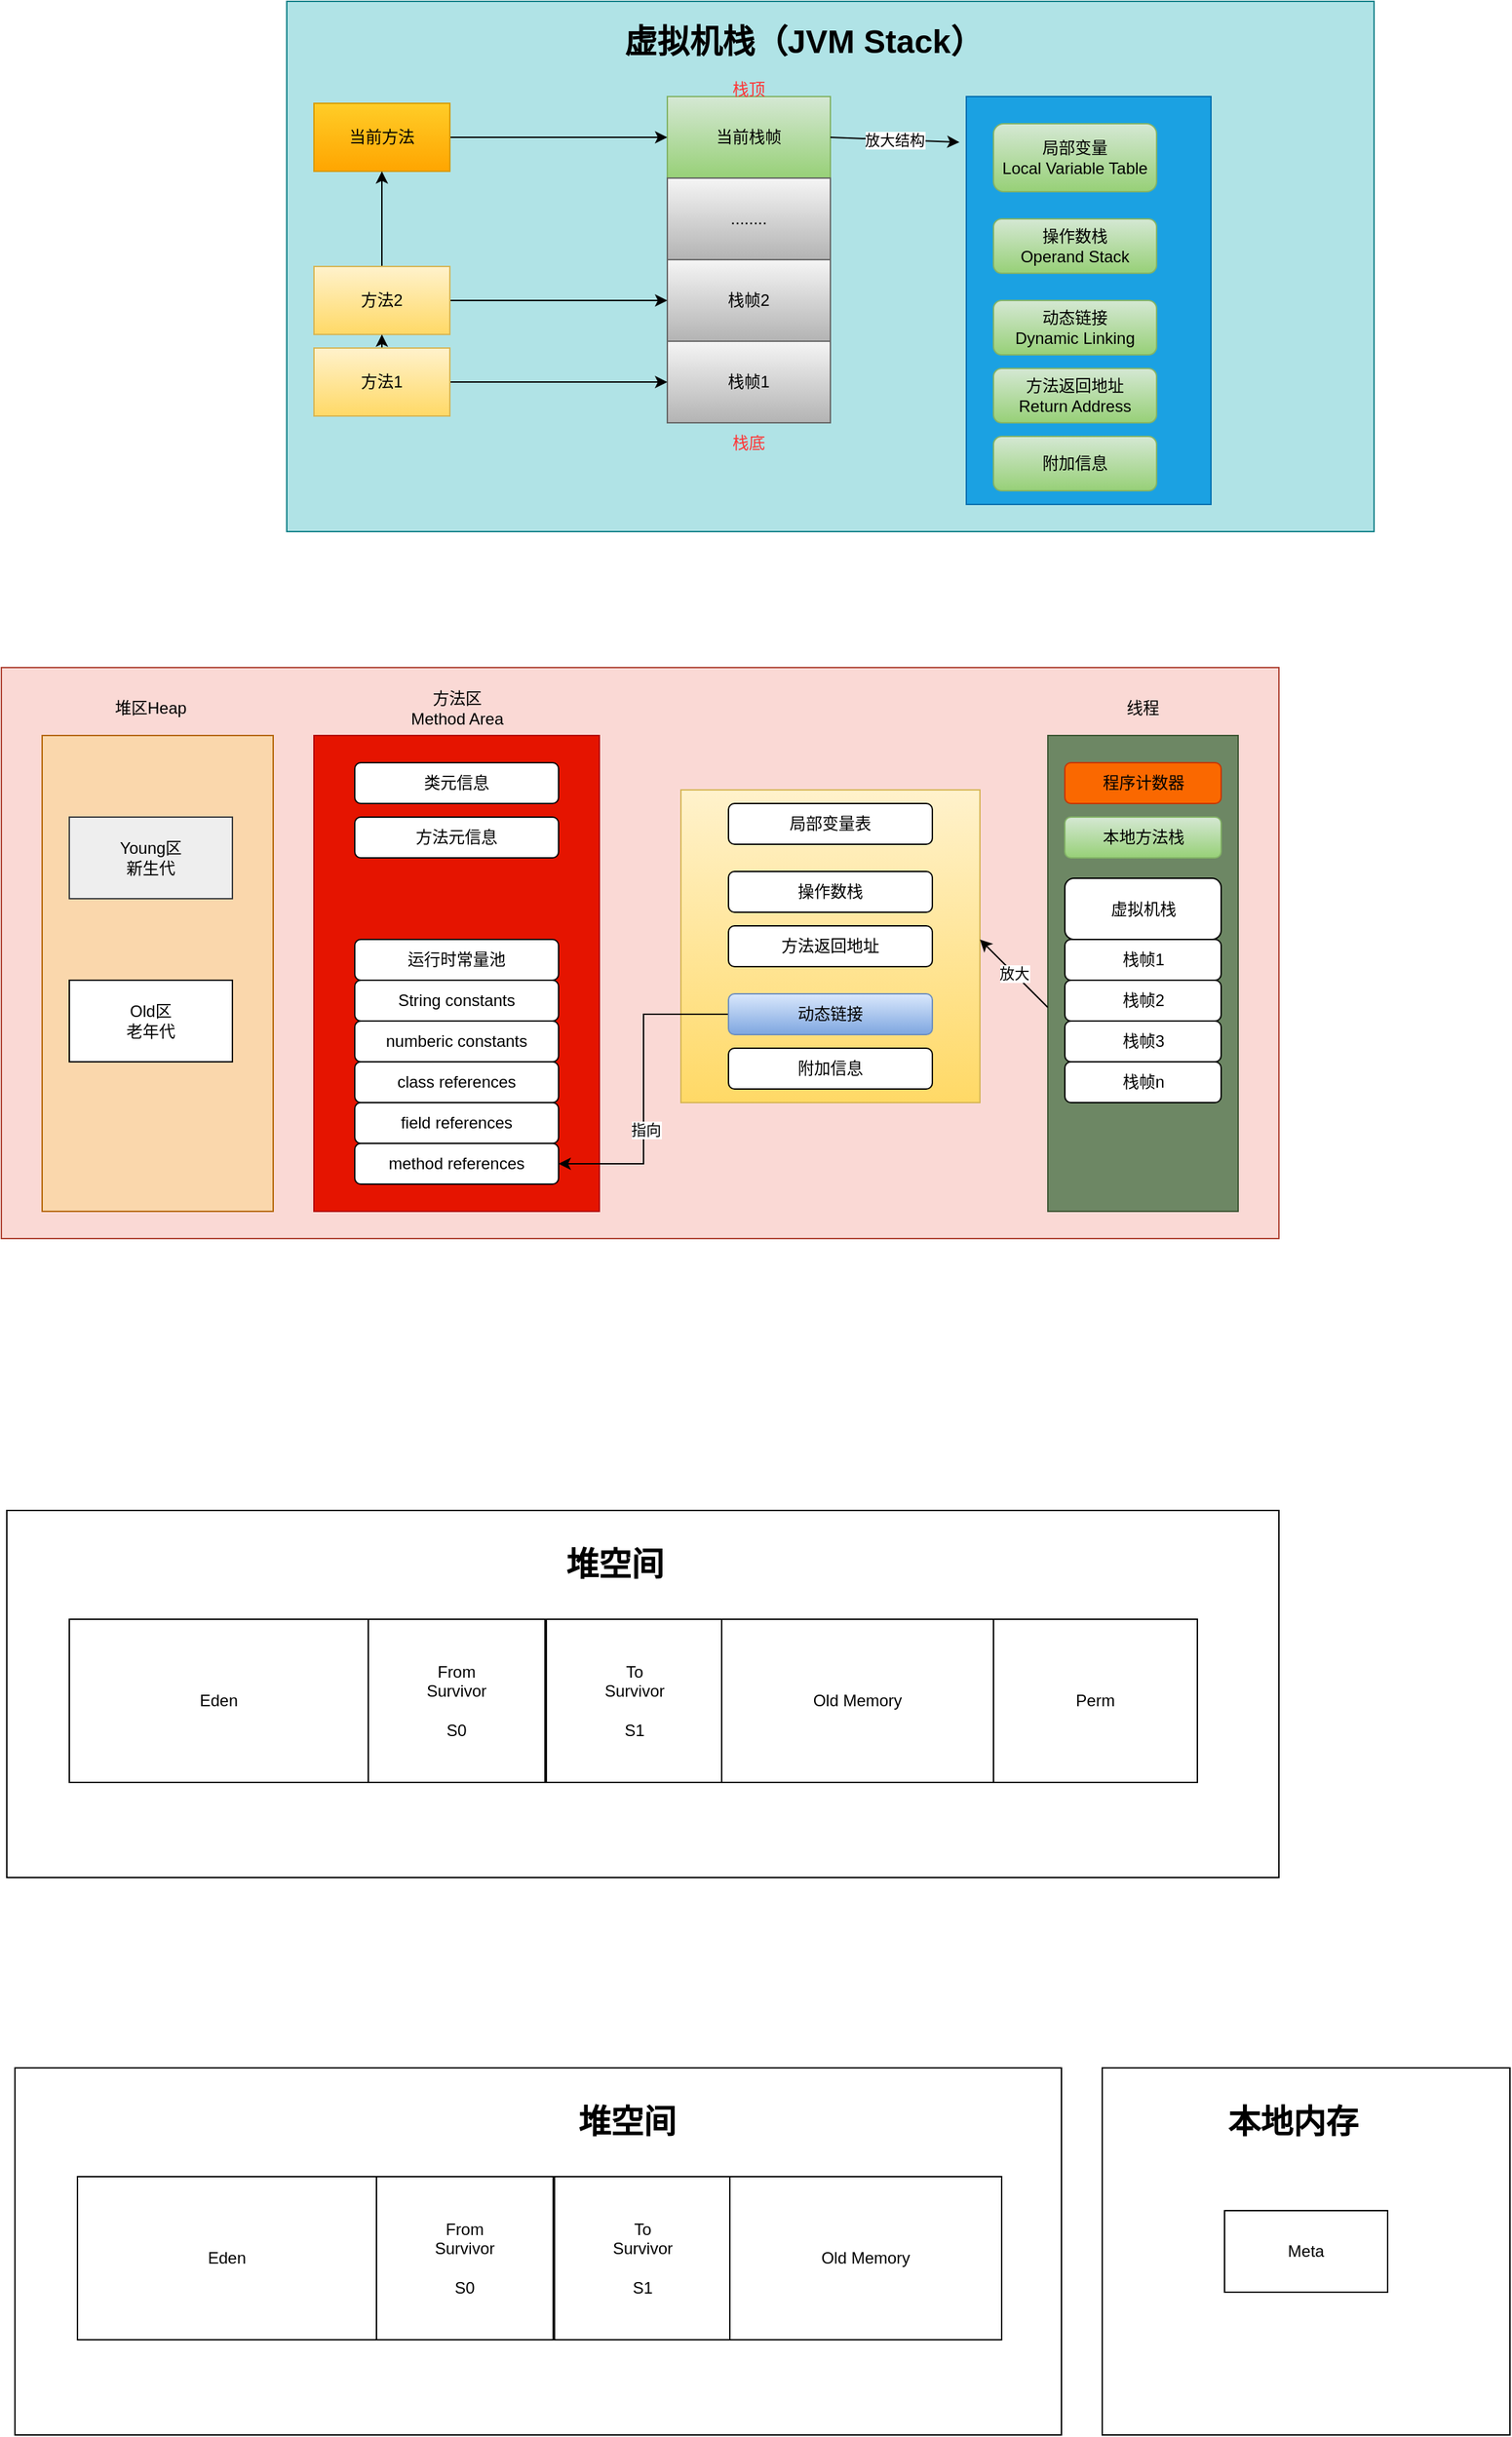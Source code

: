 <mxfile version="15.9.4" type="github">
  <diagram id="2agMQH7edlITYelNsUCE" name="第 1 页">
    <mxGraphModel dx="2249" dy="762" grid="1" gridSize="10" guides="1" tooltips="1" connect="1" arrows="1" fold="1" page="1" pageScale="1" pageWidth="827" pageHeight="1169" math="0" shadow="0">
      <root>
        <mxCell id="0" />
        <mxCell id="1" parent="0" />
        <mxCell id="tHqurKd3f86wDbEin29t-1" value="" style="rounded=0;whiteSpace=wrap;html=1;fillColor=#b0e3e6;strokeColor=#0e8088;" vertex="1" parent="1">
          <mxGeometry x="-100" y="80" width="800" height="390" as="geometry" />
        </mxCell>
        <mxCell id="tHqurKd3f86wDbEin29t-7" value="当前栈帧" style="rounded=0;whiteSpace=wrap;html=1;fillColor=#d5e8d4;gradientColor=#97d077;strokeColor=#82b366;" vertex="1" parent="1">
          <mxGeometry x="180" y="150" width="120" height="60" as="geometry" />
        </mxCell>
        <mxCell id="tHqurKd3f86wDbEin29t-8" value="........" style="rounded=0;whiteSpace=wrap;html=1;fillColor=#f5f5f5;gradientColor=#b3b3b3;strokeColor=#666666;" vertex="1" parent="1">
          <mxGeometry x="180" y="210" width="120" height="60" as="geometry" />
        </mxCell>
        <mxCell id="tHqurKd3f86wDbEin29t-9" value="栈帧2" style="rounded=0;whiteSpace=wrap;html=1;fillColor=#f5f5f5;gradientColor=#b3b3b3;strokeColor=#666666;" vertex="1" parent="1">
          <mxGeometry x="180" y="270" width="120" height="60" as="geometry" />
        </mxCell>
        <mxCell id="tHqurKd3f86wDbEin29t-10" value="栈帧1" style="rounded=0;whiteSpace=wrap;html=1;fillColor=#f5f5f5;gradientColor=#b3b3b3;strokeColor=#666666;" vertex="1" parent="1">
          <mxGeometry x="180" y="330" width="120" height="60" as="geometry" />
        </mxCell>
        <mxCell id="tHqurKd3f86wDbEin29t-11" value="" style="rounded=0;whiteSpace=wrap;html=1;fillColor=#1ba1e2;fontColor=#ffffff;strokeColor=#006EAF;" vertex="1" parent="1">
          <mxGeometry x="400" y="150" width="180" height="300" as="geometry" />
        </mxCell>
        <mxCell id="tHqurKd3f86wDbEin29t-12" value="局部变量&lt;br&gt;Local Variable Table" style="rounded=1;whiteSpace=wrap;html=1;fillColor=#d5e8d4;gradientColor=#97d077;strokeColor=#82b366;" vertex="1" parent="1">
          <mxGeometry x="420" y="170" width="120" height="50" as="geometry" />
        </mxCell>
        <mxCell id="tHqurKd3f86wDbEin29t-14" value="操作数栈&lt;br&gt;Operand Stack" style="rounded=1;whiteSpace=wrap;html=1;fillColor=#d5e8d4;gradientColor=#97d077;strokeColor=#82b366;" vertex="1" parent="1">
          <mxGeometry x="420" y="240" width="120" height="40" as="geometry" />
        </mxCell>
        <mxCell id="tHqurKd3f86wDbEin29t-15" value="动态链接&lt;br&gt;Dynamic Linking" style="rounded=1;whiteSpace=wrap;html=1;fillColor=#d5e8d4;gradientColor=#97d077;strokeColor=#82b366;" vertex="1" parent="1">
          <mxGeometry x="420" y="300" width="120" height="40" as="geometry" />
        </mxCell>
        <mxCell id="tHqurKd3f86wDbEin29t-16" value="方法返回地址&lt;br&gt;Return Address" style="rounded=1;whiteSpace=wrap;html=1;fillColor=#d5e8d4;gradientColor=#97d077;strokeColor=#82b366;" vertex="1" parent="1">
          <mxGeometry x="420" y="350" width="120" height="40" as="geometry" />
        </mxCell>
        <mxCell id="tHqurKd3f86wDbEin29t-18" value="虚拟机栈（JVM Stack）" style="text;strokeColor=none;fillColor=none;html=1;fontSize=24;fontStyle=1;verticalAlign=middle;align=center;" vertex="1" parent="1">
          <mxGeometry x="230" y="90" width="100" height="40" as="geometry" />
        </mxCell>
        <mxCell id="tHqurKd3f86wDbEin29t-19" value="放大结构" style="endArrow=classic;html=1;rounded=0;fontColor=#000000;entryX=-0.028;entryY=0.112;entryDx=0;entryDy=0;entryPerimeter=0;" edge="1" parent="1" target="tHqurKd3f86wDbEin29t-11">
          <mxGeometry width="50" height="50" relative="1" as="geometry">
            <mxPoint x="300" y="180" as="sourcePoint" />
            <mxPoint x="350" y="130" as="targetPoint" />
          </mxGeometry>
        </mxCell>
        <mxCell id="tHqurKd3f86wDbEin29t-20" value="附加信息" style="rounded=1;whiteSpace=wrap;html=1;fillColor=#d5e8d4;strokeColor=#82b366;gradientColor=#97d077;" vertex="1" parent="1">
          <mxGeometry x="420" y="400" width="120" height="40" as="geometry" />
        </mxCell>
        <mxCell id="tHqurKd3f86wDbEin29t-21" value="&lt;font color=&quot;#ff3333&quot;&gt;栈底&lt;/font&gt;" style="text;html=1;strokeColor=none;fillColor=none;align=center;verticalAlign=middle;whiteSpace=wrap;rounded=0;fontColor=#000000;" vertex="1" parent="1">
          <mxGeometry x="210" y="390" width="60" height="30" as="geometry" />
        </mxCell>
        <mxCell id="tHqurKd3f86wDbEin29t-22" value="栈顶" style="text;html=1;strokeColor=none;fillColor=none;align=center;verticalAlign=middle;whiteSpace=wrap;rounded=0;fontColor=#FF3333;" vertex="1" parent="1">
          <mxGeometry x="210" y="130" width="60" height="30" as="geometry" />
        </mxCell>
        <mxCell id="tHqurKd3f86wDbEin29t-30" style="edgeStyle=orthogonalEdgeStyle;rounded=0;orthogonalLoop=1;jettySize=auto;html=1;exitX=1;exitY=0.5;exitDx=0;exitDy=0;entryX=0;entryY=0.5;entryDx=0;entryDy=0;fontColor=#000000;" edge="1" parent="1" source="tHqurKd3f86wDbEin29t-23" target="tHqurKd3f86wDbEin29t-7">
          <mxGeometry relative="1" as="geometry" />
        </mxCell>
        <mxCell id="tHqurKd3f86wDbEin29t-23" value="&lt;font color=&quot;#000000&quot;&gt;当前方法&lt;/font&gt;" style="rounded=0;whiteSpace=wrap;html=1;fillColor=#ffcd28;gradientColor=#ffa500;strokeColor=#d79b00;" vertex="1" parent="1">
          <mxGeometry x="-80" y="155" width="100" height="50" as="geometry" />
        </mxCell>
        <mxCell id="tHqurKd3f86wDbEin29t-29" style="edgeStyle=orthogonalEdgeStyle;rounded=0;orthogonalLoop=1;jettySize=auto;html=1;exitX=0.5;exitY=0;exitDx=0;exitDy=0;fontColor=#000000;" edge="1" parent="1" source="tHqurKd3f86wDbEin29t-26" target="tHqurKd3f86wDbEin29t-23">
          <mxGeometry relative="1" as="geometry" />
        </mxCell>
        <mxCell id="tHqurKd3f86wDbEin29t-31" style="edgeStyle=orthogonalEdgeStyle;rounded=0;orthogonalLoop=1;jettySize=auto;html=1;exitX=1;exitY=0.5;exitDx=0;exitDy=0;fontColor=#000000;" edge="1" parent="1" source="tHqurKd3f86wDbEin29t-26" target="tHqurKd3f86wDbEin29t-9">
          <mxGeometry relative="1" as="geometry" />
        </mxCell>
        <mxCell id="tHqurKd3f86wDbEin29t-26" value="&lt;font color=&quot;#000000&quot;&gt;方法2&lt;/font&gt;" style="rounded=0;whiteSpace=wrap;html=1;fillColor=#fff2cc;gradientColor=#ffd966;strokeColor=#d6b656;" vertex="1" parent="1">
          <mxGeometry x="-80" y="275" width="100" height="50" as="geometry" />
        </mxCell>
        <mxCell id="tHqurKd3f86wDbEin29t-28" style="edgeStyle=orthogonalEdgeStyle;rounded=0;orthogonalLoop=1;jettySize=auto;html=1;exitX=0.5;exitY=0;exitDx=0;exitDy=0;entryX=0.5;entryY=1;entryDx=0;entryDy=0;fontColor=#000000;" edge="1" parent="1" source="tHqurKd3f86wDbEin29t-27" target="tHqurKd3f86wDbEin29t-26">
          <mxGeometry relative="1" as="geometry" />
        </mxCell>
        <mxCell id="tHqurKd3f86wDbEin29t-32" style="edgeStyle=orthogonalEdgeStyle;rounded=0;orthogonalLoop=1;jettySize=auto;html=1;exitX=1;exitY=0.5;exitDx=0;exitDy=0;fontColor=#000000;" edge="1" parent="1" source="tHqurKd3f86wDbEin29t-27" target="tHqurKd3f86wDbEin29t-10">
          <mxGeometry relative="1" as="geometry" />
        </mxCell>
        <mxCell id="tHqurKd3f86wDbEin29t-27" value="&lt;font color=&quot;#000000&quot;&gt;方法1&lt;/font&gt;" style="rounded=0;whiteSpace=wrap;html=1;fillColor=#fff2cc;gradientColor=#ffd966;strokeColor=#d6b656;" vertex="1" parent="1">
          <mxGeometry x="-80" y="335" width="100" height="50" as="geometry" />
        </mxCell>
        <mxCell id="tHqurKd3f86wDbEin29t-33" value="" style="rounded=0;whiteSpace=wrap;html=1;fillColor=#fad9d5;strokeColor=#ae4132;" vertex="1" parent="1">
          <mxGeometry x="-310" y="570" width="940" height="420" as="geometry" />
        </mxCell>
        <mxCell id="tHqurKd3f86wDbEin29t-34" value="" style="rounded=0;whiteSpace=wrap;html=1;fillColor=#fad7ac;strokeColor=#b46504;" vertex="1" parent="1">
          <mxGeometry x="-280" y="620" width="170" height="350" as="geometry" />
        </mxCell>
        <mxCell id="tHqurKd3f86wDbEin29t-35" value="Young区&lt;br&gt;新生代" style="rounded=0;whiteSpace=wrap;html=1;fillColor=#eeeeee;strokeColor=#36393d;" vertex="1" parent="1">
          <mxGeometry x="-260" y="680" width="120" height="60" as="geometry" />
        </mxCell>
        <mxCell id="tHqurKd3f86wDbEin29t-36" value="Old区&lt;br&gt;老年代" style="rounded=0;whiteSpace=wrap;html=1;" vertex="1" parent="1">
          <mxGeometry x="-260" y="800" width="120" height="60" as="geometry" />
        </mxCell>
        <mxCell id="tHqurKd3f86wDbEin29t-37" value="" style="rounded=0;whiteSpace=wrap;html=1;fontColor=#ffffff;fillColor=#e51400;strokeColor=#B20000;" vertex="1" parent="1">
          <mxGeometry x="-80" y="620" width="210" height="350" as="geometry" />
        </mxCell>
        <mxCell id="tHqurKd3f86wDbEin29t-38" value="" style="rounded=0;whiteSpace=wrap;html=1;fillColor=#fff2cc;gradientColor=#ffd966;strokeColor=#d6b656;" vertex="1" parent="1">
          <mxGeometry x="190" y="660" width="220" height="230" as="geometry" />
        </mxCell>
        <mxCell id="tHqurKd3f86wDbEin29t-39" value="" style="rounded=0;whiteSpace=wrap;html=1;fontColor=#ffffff;fillColor=#6d8764;strokeColor=#3A5431;" vertex="1" parent="1">
          <mxGeometry x="460" y="620" width="140" height="350" as="geometry" />
        </mxCell>
        <mxCell id="tHqurKd3f86wDbEin29t-40" value="类元信息" style="rounded=1;whiteSpace=wrap;html=1;fontColor=#000000;" vertex="1" parent="1">
          <mxGeometry x="-50" y="640" width="150" height="30" as="geometry" />
        </mxCell>
        <mxCell id="tHqurKd3f86wDbEin29t-41" value="方法元信息" style="rounded=1;whiteSpace=wrap;html=1;fontColor=#000000;" vertex="1" parent="1">
          <mxGeometry x="-50" y="680" width="150" height="30" as="geometry" />
        </mxCell>
        <mxCell id="tHqurKd3f86wDbEin29t-42" value="运行时常量池" style="rounded=1;whiteSpace=wrap;html=1;fontColor=#000000;" vertex="1" parent="1">
          <mxGeometry x="-50" y="770" width="150" height="30" as="geometry" />
        </mxCell>
        <mxCell id="tHqurKd3f86wDbEin29t-43" value="String constants" style="rounded=1;whiteSpace=wrap;html=1;fontColor=#000000;" vertex="1" parent="1">
          <mxGeometry x="-50" y="800" width="150" height="30" as="geometry" />
        </mxCell>
        <mxCell id="tHqurKd3f86wDbEin29t-44" value="numberic constants" style="rounded=1;whiteSpace=wrap;html=1;fontColor=#000000;" vertex="1" parent="1">
          <mxGeometry x="-50" y="830" width="150" height="30" as="geometry" />
        </mxCell>
        <mxCell id="tHqurKd3f86wDbEin29t-45" value="class references" style="rounded=1;whiteSpace=wrap;html=1;fontColor=#000000;" vertex="1" parent="1">
          <mxGeometry x="-50" y="860" width="150" height="30" as="geometry" />
        </mxCell>
        <mxCell id="tHqurKd3f86wDbEin29t-46" value="field references" style="rounded=1;whiteSpace=wrap;html=1;fontColor=#000000;" vertex="1" parent="1">
          <mxGeometry x="-50" y="890" width="150" height="30" as="geometry" />
        </mxCell>
        <mxCell id="tHqurKd3f86wDbEin29t-47" value="method references" style="rounded=1;whiteSpace=wrap;html=1;fontColor=#000000;" vertex="1" parent="1">
          <mxGeometry x="-50" y="920" width="150" height="30" as="geometry" />
        </mxCell>
        <mxCell id="tHqurKd3f86wDbEin29t-48" value="局部变量表" style="rounded=1;whiteSpace=wrap;html=1;fontColor=#000000;" vertex="1" parent="1">
          <mxGeometry x="225" y="670" width="150" height="30" as="geometry" />
        </mxCell>
        <mxCell id="tHqurKd3f86wDbEin29t-49" value="操作数栈" style="rounded=1;whiteSpace=wrap;html=1;fontColor=#000000;" vertex="1" parent="1">
          <mxGeometry x="225" y="720" width="150" height="30" as="geometry" />
        </mxCell>
        <mxCell id="tHqurKd3f86wDbEin29t-50" value="方法返回地址" style="rounded=1;whiteSpace=wrap;html=1;fontColor=#000000;" vertex="1" parent="1">
          <mxGeometry x="225" y="760" width="150" height="30" as="geometry" />
        </mxCell>
        <mxCell id="tHqurKd3f86wDbEin29t-65" style="edgeStyle=orthogonalEdgeStyle;rounded=0;orthogonalLoop=1;jettySize=auto;html=1;exitX=0;exitY=0.5;exitDx=0;exitDy=0;entryX=1;entryY=0.5;entryDx=0;entryDy=0;fontColor=#000000;" edge="1" parent="1" source="tHqurKd3f86wDbEin29t-51" target="tHqurKd3f86wDbEin29t-47">
          <mxGeometry relative="1" as="geometry" />
        </mxCell>
        <mxCell id="tHqurKd3f86wDbEin29t-66" value="指向" style="edgeLabel;html=1;align=center;verticalAlign=middle;resizable=0;points=[];fontColor=#000000;" vertex="1" connectable="0" parent="tHqurKd3f86wDbEin29t-65">
          <mxGeometry x="0.247" y="1" relative="1" as="geometry">
            <mxPoint y="1" as="offset" />
          </mxGeometry>
        </mxCell>
        <mxCell id="tHqurKd3f86wDbEin29t-51" value="动态链接" style="rounded=1;whiteSpace=wrap;html=1;fillColor=#dae8fc;gradientColor=#7ea6e0;strokeColor=#6c8ebf;" vertex="1" parent="1">
          <mxGeometry x="225" y="810" width="150" height="30" as="geometry" />
        </mxCell>
        <mxCell id="tHqurKd3f86wDbEin29t-52" value="附加信息" style="rounded=1;whiteSpace=wrap;html=1;fontColor=#000000;" vertex="1" parent="1">
          <mxGeometry x="225" y="850" width="150" height="30" as="geometry" />
        </mxCell>
        <mxCell id="tHqurKd3f86wDbEin29t-53" value="程序计数器" style="rounded=1;whiteSpace=wrap;html=1;fontColor=#000000;fillColor=#fa6800;strokeColor=#C73500;" vertex="1" parent="1">
          <mxGeometry x="472.5" y="640" width="115" height="30" as="geometry" />
        </mxCell>
        <mxCell id="tHqurKd3f86wDbEin29t-54" value="本地方法栈" style="rounded=1;whiteSpace=wrap;html=1;fillColor=#d5e8d4;gradientColor=#97d077;strokeColor=#82b366;" vertex="1" parent="1">
          <mxGeometry x="472.5" y="680" width="115" height="30" as="geometry" />
        </mxCell>
        <mxCell id="tHqurKd3f86wDbEin29t-55" value="虚拟机栈" style="rounded=1;whiteSpace=wrap;html=1;fontColor=#000000;" vertex="1" parent="1">
          <mxGeometry x="472.5" y="725" width="115" height="45" as="geometry" />
        </mxCell>
        <mxCell id="tHqurKd3f86wDbEin29t-56" value="栈帧1" style="rounded=1;whiteSpace=wrap;html=1;fontColor=#000000;" vertex="1" parent="1">
          <mxGeometry x="472.5" y="770" width="115" height="30" as="geometry" />
        </mxCell>
        <mxCell id="tHqurKd3f86wDbEin29t-57" value="栈帧2" style="rounded=1;whiteSpace=wrap;html=1;fontColor=#000000;" vertex="1" parent="1">
          <mxGeometry x="472.5" y="800" width="115" height="30" as="geometry" />
        </mxCell>
        <mxCell id="tHqurKd3f86wDbEin29t-58" value="栈帧3" style="rounded=1;whiteSpace=wrap;html=1;fontColor=#000000;" vertex="1" parent="1">
          <mxGeometry x="472.5" y="830" width="115" height="30" as="geometry" />
        </mxCell>
        <mxCell id="tHqurKd3f86wDbEin29t-59" value="栈帧n" style="rounded=1;whiteSpace=wrap;html=1;fontColor=#000000;" vertex="1" parent="1">
          <mxGeometry x="472.5" y="860" width="115" height="30" as="geometry" />
        </mxCell>
        <mxCell id="tHqurKd3f86wDbEin29t-63" value="放大" style="endArrow=classic;html=1;rounded=0;fontColor=#000000;" edge="1" parent="1">
          <mxGeometry width="50" height="50" relative="1" as="geometry">
            <mxPoint x="460" y="820" as="sourcePoint" />
            <mxPoint x="410" y="770" as="targetPoint" />
            <Array as="points">
              <mxPoint x="440" y="800" />
            </Array>
          </mxGeometry>
        </mxCell>
        <mxCell id="tHqurKd3f86wDbEin29t-67" value="" style="rounded=0;whiteSpace=wrap;html=1;fontColor=#000000;" vertex="1" parent="1">
          <mxGeometry x="-306" y="1190" width="936" height="270" as="geometry" />
        </mxCell>
        <mxCell id="tHqurKd3f86wDbEin29t-68" value="Eden" style="rounded=0;whiteSpace=wrap;html=1;fontColor=#000000;" vertex="1" parent="1">
          <mxGeometry x="-260" y="1270" width="220" height="120" as="geometry" />
        </mxCell>
        <mxCell id="tHqurKd3f86wDbEin29t-69" value="From&lt;br&gt;Survivor&lt;br&gt;&lt;br&gt;S0" style="rounded=0;whiteSpace=wrap;html=1;fontColor=#000000;" vertex="1" parent="1">
          <mxGeometry x="-40" y="1270" width="130" height="120" as="geometry" />
        </mxCell>
        <mxCell id="tHqurKd3f86wDbEin29t-70" value="To&lt;br&gt;Survivor&lt;br&gt;&lt;br&gt;S1" style="rounded=0;whiteSpace=wrap;html=1;fontColor=#000000;" vertex="1" parent="1">
          <mxGeometry x="91" y="1270" width="130" height="120" as="geometry" />
        </mxCell>
        <mxCell id="tHqurKd3f86wDbEin29t-71" value="Old Memory" style="rounded=0;whiteSpace=wrap;html=1;fontColor=#000000;" vertex="1" parent="1">
          <mxGeometry x="220" y="1270" width="200" height="120" as="geometry" />
        </mxCell>
        <mxCell id="tHqurKd3f86wDbEin29t-72" value="Perm" style="rounded=0;whiteSpace=wrap;html=1;fontColor=#000000;" vertex="1" parent="1">
          <mxGeometry x="420" y="1270" width="150" height="120" as="geometry" />
        </mxCell>
        <mxCell id="tHqurKd3f86wDbEin29t-73" value="堆空间" style="text;strokeColor=none;fillColor=none;html=1;fontSize=24;fontStyle=1;verticalAlign=middle;align=center;fontColor=#000000;" vertex="1" parent="1">
          <mxGeometry x="91" y="1210" width="100" height="40" as="geometry" />
        </mxCell>
        <mxCell id="tHqurKd3f86wDbEin29t-77" value="" style="rounded=0;whiteSpace=wrap;html=1;fontColor=#000000;" vertex="1" parent="1">
          <mxGeometry x="-300" y="1600" width="770" height="270" as="geometry" />
        </mxCell>
        <mxCell id="tHqurKd3f86wDbEin29t-78" value="Eden" style="rounded=0;whiteSpace=wrap;html=1;fontColor=#000000;" vertex="1" parent="1">
          <mxGeometry x="-254" y="1680" width="220" height="120" as="geometry" />
        </mxCell>
        <mxCell id="tHqurKd3f86wDbEin29t-79" value="From&lt;br&gt;Survivor&lt;br&gt;&lt;br&gt;S0" style="rounded=0;whiteSpace=wrap;html=1;fontColor=#000000;" vertex="1" parent="1">
          <mxGeometry x="-34" y="1680" width="130" height="120" as="geometry" />
        </mxCell>
        <mxCell id="tHqurKd3f86wDbEin29t-80" value="To&lt;br&gt;Survivor&lt;br&gt;&lt;br&gt;S1" style="rounded=0;whiteSpace=wrap;html=1;fontColor=#000000;" vertex="1" parent="1">
          <mxGeometry x="97" y="1680" width="130" height="120" as="geometry" />
        </mxCell>
        <mxCell id="tHqurKd3f86wDbEin29t-81" value="Old Memory" style="rounded=0;whiteSpace=wrap;html=1;fontColor=#000000;" vertex="1" parent="1">
          <mxGeometry x="226" y="1680" width="200" height="120" as="geometry" />
        </mxCell>
        <mxCell id="tHqurKd3f86wDbEin29t-83" value="堆空间" style="text;strokeColor=none;fillColor=none;html=1;fontSize=24;fontStyle=1;verticalAlign=middle;align=center;fontColor=#000000;" vertex="1" parent="1">
          <mxGeometry x="100" y="1620" width="100" height="40" as="geometry" />
        </mxCell>
        <mxCell id="tHqurKd3f86wDbEin29t-84" value="" style="rounded=0;whiteSpace=wrap;html=1;fontColor=#000000;" vertex="1" parent="1">
          <mxGeometry x="500" y="1600" width="300" height="270" as="geometry" />
        </mxCell>
        <mxCell id="tHqurKd3f86wDbEin29t-85" value="Meta" style="rounded=0;whiteSpace=wrap;html=1;fontColor=#000000;" vertex="1" parent="1">
          <mxGeometry x="590" y="1705" width="120" height="60" as="geometry" />
        </mxCell>
        <mxCell id="tHqurKd3f86wDbEin29t-86" value="本地内存" style="text;strokeColor=none;fillColor=none;html=1;fontSize=24;fontStyle=1;verticalAlign=middle;align=center;fontColor=#000000;" vertex="1" parent="1">
          <mxGeometry x="590" y="1620" width="100" height="40" as="geometry" />
        </mxCell>
        <mxCell id="tHqurKd3f86wDbEin29t-87" value="堆区Heap" style="text;html=1;strokeColor=none;fillColor=none;align=center;verticalAlign=middle;whiteSpace=wrap;rounded=0;fontColor=#000000;" vertex="1" parent="1">
          <mxGeometry x="-230" y="585" width="60" height="30" as="geometry" />
        </mxCell>
        <mxCell id="tHqurKd3f86wDbEin29t-88" value="方法区&lt;br&gt;Method Area" style="text;html=1;strokeColor=none;fillColor=none;align=center;verticalAlign=middle;whiteSpace=wrap;rounded=0;fontColor=#000000;" vertex="1" parent="1">
          <mxGeometry x="-17.5" y="585" width="85" height="30" as="geometry" />
        </mxCell>
        <mxCell id="tHqurKd3f86wDbEin29t-89" value="线程" style="text;html=1;strokeColor=none;fillColor=none;align=center;verticalAlign=middle;whiteSpace=wrap;rounded=0;fontColor=#000000;" vertex="1" parent="1">
          <mxGeometry x="500" y="585" width="60" height="30" as="geometry" />
        </mxCell>
      </root>
    </mxGraphModel>
  </diagram>
</mxfile>
